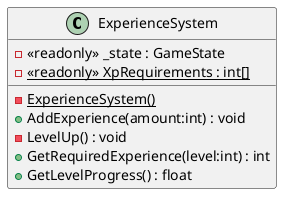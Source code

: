 @startuml
class ExperienceSystem {
    - <<readonly>> _state : GameState
    - {static} <<readonly>> XpRequirements : int[]
    {static} - ExperienceSystem()
    + AddExperience(amount:int) : void
    - LevelUp() : void
    + GetRequiredExperience(level:int) : int
    + GetLevelProgress() : float
}
@enduml
